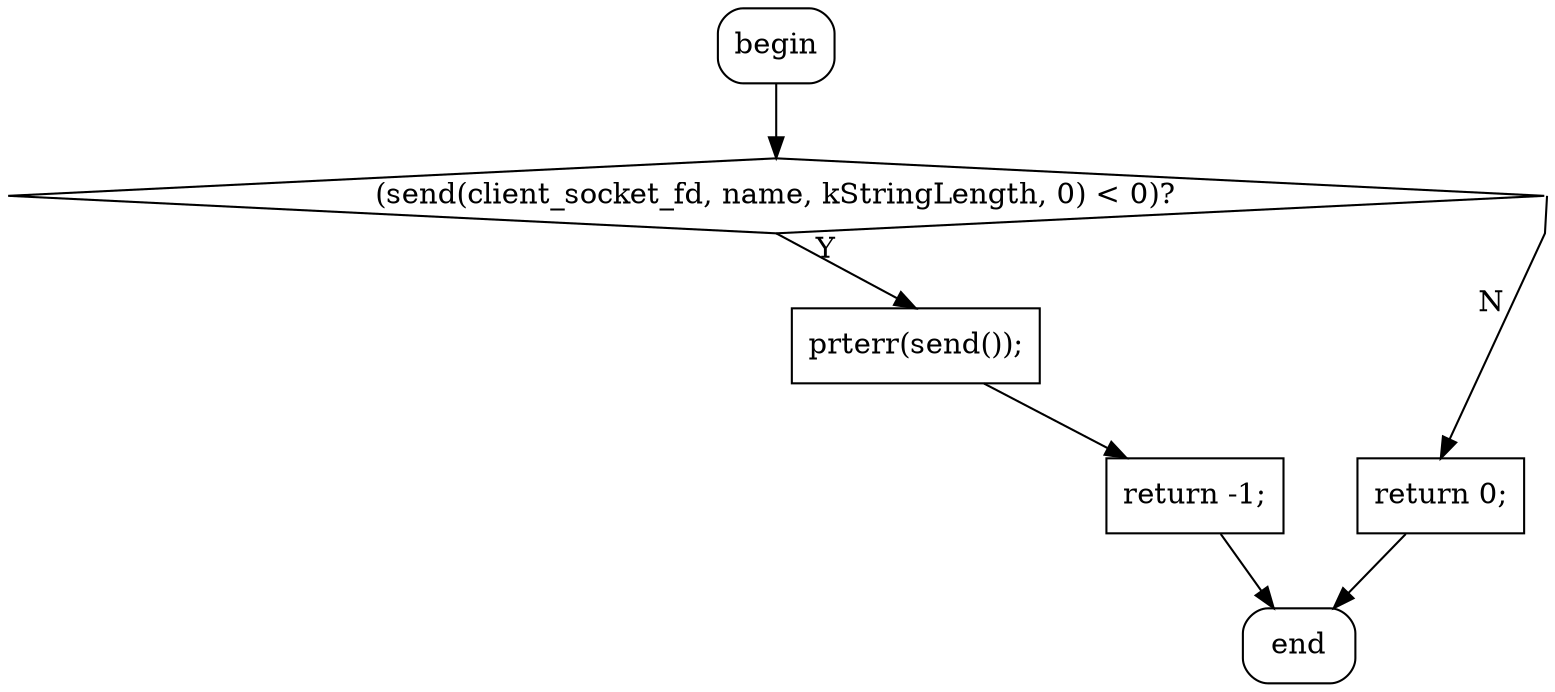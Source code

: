 digraph {
graph [splines=polyline];
D0 [shape=box, style=rounded, label="begin"];
{rank = sink; D1 [shape=box, style=rounded, label="end"];}
D4 [shape=diamond, label="(send(client_socket_fd, name, kStringLength, 0) < 0)?"];
D9 [shape=box, label="prterr(send());"];
D11 [shape=box, label="return -1;"];
D13 [shape=box, label="return 0;"];
D4:e -> D13:n [xlabel=N];
D4:s -> D9:n [xlabel=Y];
D11 -> D1;
D9 -> D11;
D13 -> D1;
D0 -> D4;
}
